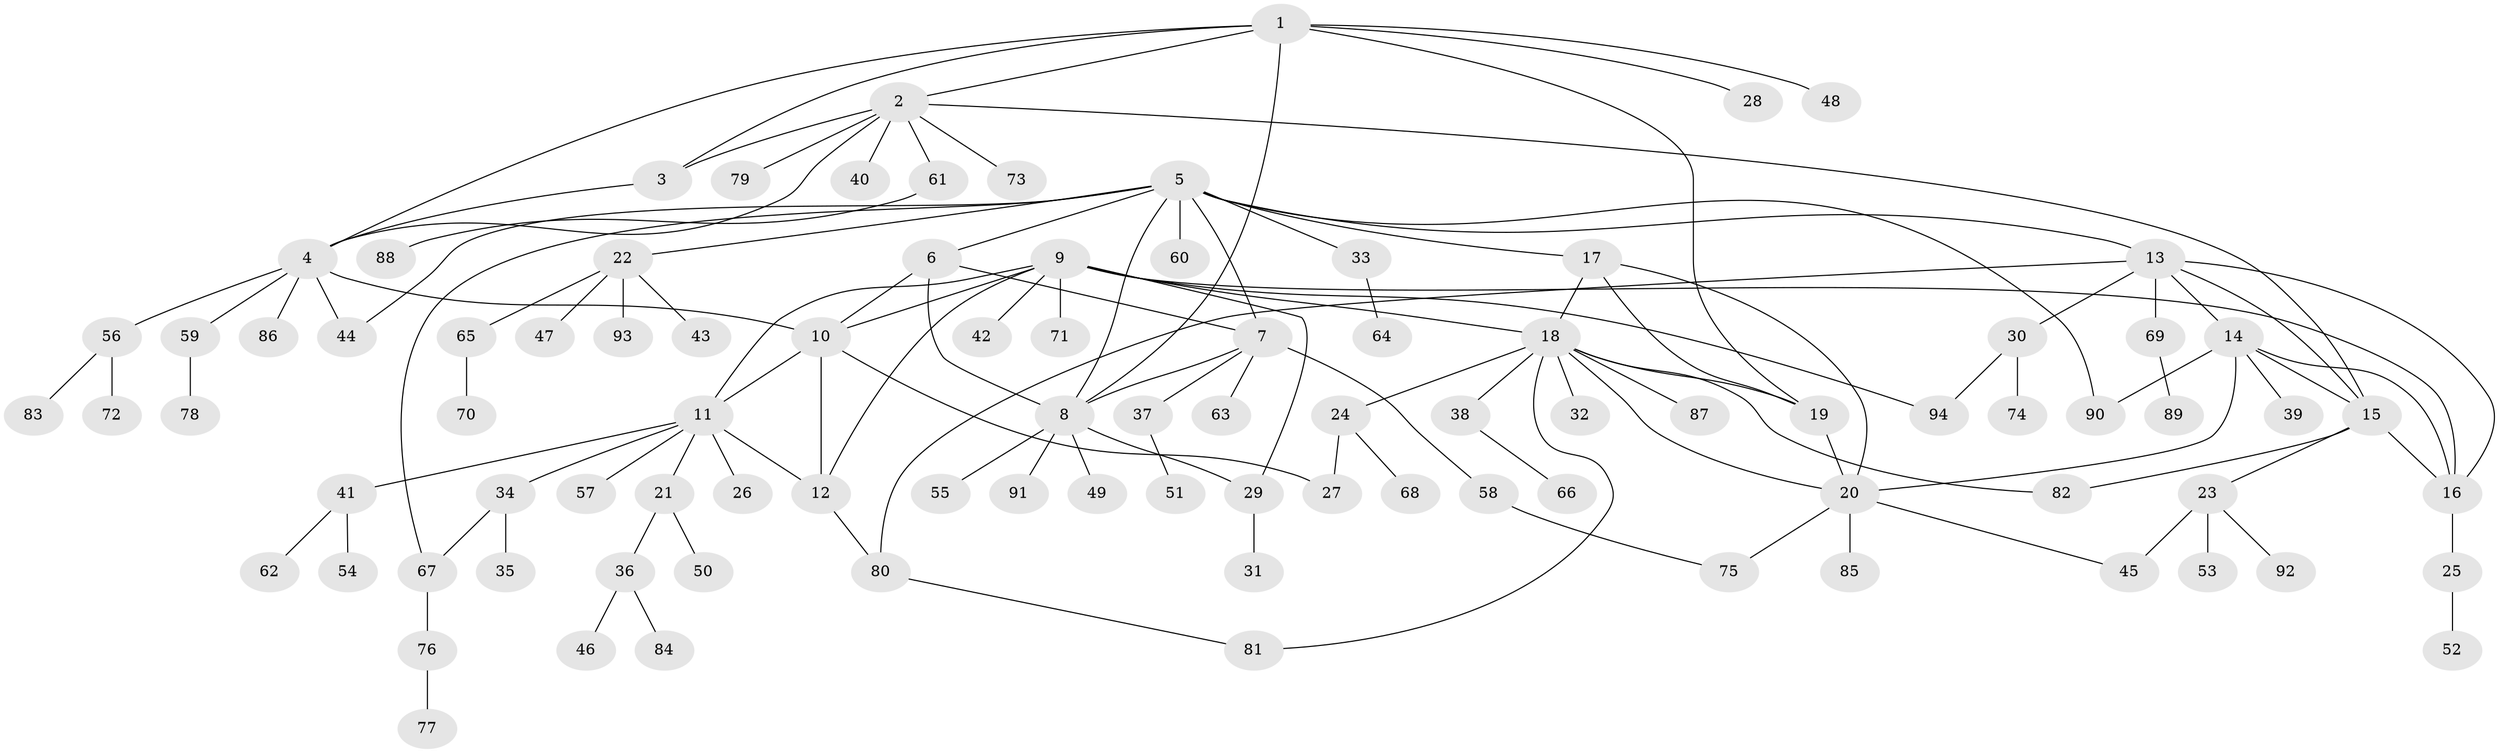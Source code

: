 // coarse degree distribution, {8: 0.07462686567164178, 7: 0.05970149253731343, 3: 0.05970149253731343, 10: 0.014925373134328358, 4: 0.07462686567164178, 5: 0.029850746268656716, 9: 0.014925373134328358, 1: 0.5223880597014925, 2: 0.14925373134328357}
// Generated by graph-tools (version 1.1) at 2025/42/03/06/25 10:42:08]
// undirected, 94 vertices, 125 edges
graph export_dot {
graph [start="1"]
  node [color=gray90,style=filled];
  1;
  2;
  3;
  4;
  5;
  6;
  7;
  8;
  9;
  10;
  11;
  12;
  13;
  14;
  15;
  16;
  17;
  18;
  19;
  20;
  21;
  22;
  23;
  24;
  25;
  26;
  27;
  28;
  29;
  30;
  31;
  32;
  33;
  34;
  35;
  36;
  37;
  38;
  39;
  40;
  41;
  42;
  43;
  44;
  45;
  46;
  47;
  48;
  49;
  50;
  51;
  52;
  53;
  54;
  55;
  56;
  57;
  58;
  59;
  60;
  61;
  62;
  63;
  64;
  65;
  66;
  67;
  68;
  69;
  70;
  71;
  72;
  73;
  74;
  75;
  76;
  77;
  78;
  79;
  80;
  81;
  82;
  83;
  84;
  85;
  86;
  87;
  88;
  89;
  90;
  91;
  92;
  93;
  94;
  1 -- 2;
  1 -- 3;
  1 -- 4;
  1 -- 8;
  1 -- 19;
  1 -- 28;
  1 -- 48;
  2 -- 3;
  2 -- 4;
  2 -- 15;
  2 -- 40;
  2 -- 61;
  2 -- 73;
  2 -- 79;
  3 -- 4;
  4 -- 10;
  4 -- 44;
  4 -- 56;
  4 -- 59;
  4 -- 86;
  5 -- 6;
  5 -- 7;
  5 -- 8;
  5 -- 13;
  5 -- 17;
  5 -- 22;
  5 -- 33;
  5 -- 44;
  5 -- 60;
  5 -- 67;
  5 -- 90;
  6 -- 7;
  6 -- 8;
  6 -- 10;
  7 -- 8;
  7 -- 37;
  7 -- 58;
  7 -- 63;
  8 -- 29;
  8 -- 49;
  8 -- 55;
  8 -- 91;
  9 -- 10;
  9 -- 11;
  9 -- 12;
  9 -- 16;
  9 -- 18;
  9 -- 29;
  9 -- 42;
  9 -- 71;
  9 -- 94;
  10 -- 11;
  10 -- 12;
  10 -- 27;
  11 -- 12;
  11 -- 21;
  11 -- 26;
  11 -- 34;
  11 -- 41;
  11 -- 57;
  12 -- 80;
  13 -- 14;
  13 -- 15;
  13 -- 16;
  13 -- 30;
  13 -- 69;
  13 -- 80;
  14 -- 15;
  14 -- 16;
  14 -- 20;
  14 -- 39;
  14 -- 90;
  15 -- 16;
  15 -- 23;
  15 -- 82;
  16 -- 25;
  17 -- 18;
  17 -- 19;
  17 -- 20;
  18 -- 19;
  18 -- 20;
  18 -- 24;
  18 -- 32;
  18 -- 38;
  18 -- 81;
  18 -- 82;
  18 -- 87;
  19 -- 20;
  20 -- 45;
  20 -- 75;
  20 -- 85;
  21 -- 36;
  21 -- 50;
  22 -- 43;
  22 -- 47;
  22 -- 65;
  22 -- 93;
  23 -- 45;
  23 -- 53;
  23 -- 92;
  24 -- 27;
  24 -- 68;
  25 -- 52;
  29 -- 31;
  30 -- 74;
  30 -- 94;
  33 -- 64;
  34 -- 35;
  34 -- 67;
  36 -- 46;
  36 -- 84;
  37 -- 51;
  38 -- 66;
  41 -- 54;
  41 -- 62;
  56 -- 72;
  56 -- 83;
  58 -- 75;
  59 -- 78;
  61 -- 88;
  65 -- 70;
  67 -- 76;
  69 -- 89;
  76 -- 77;
  80 -- 81;
}
